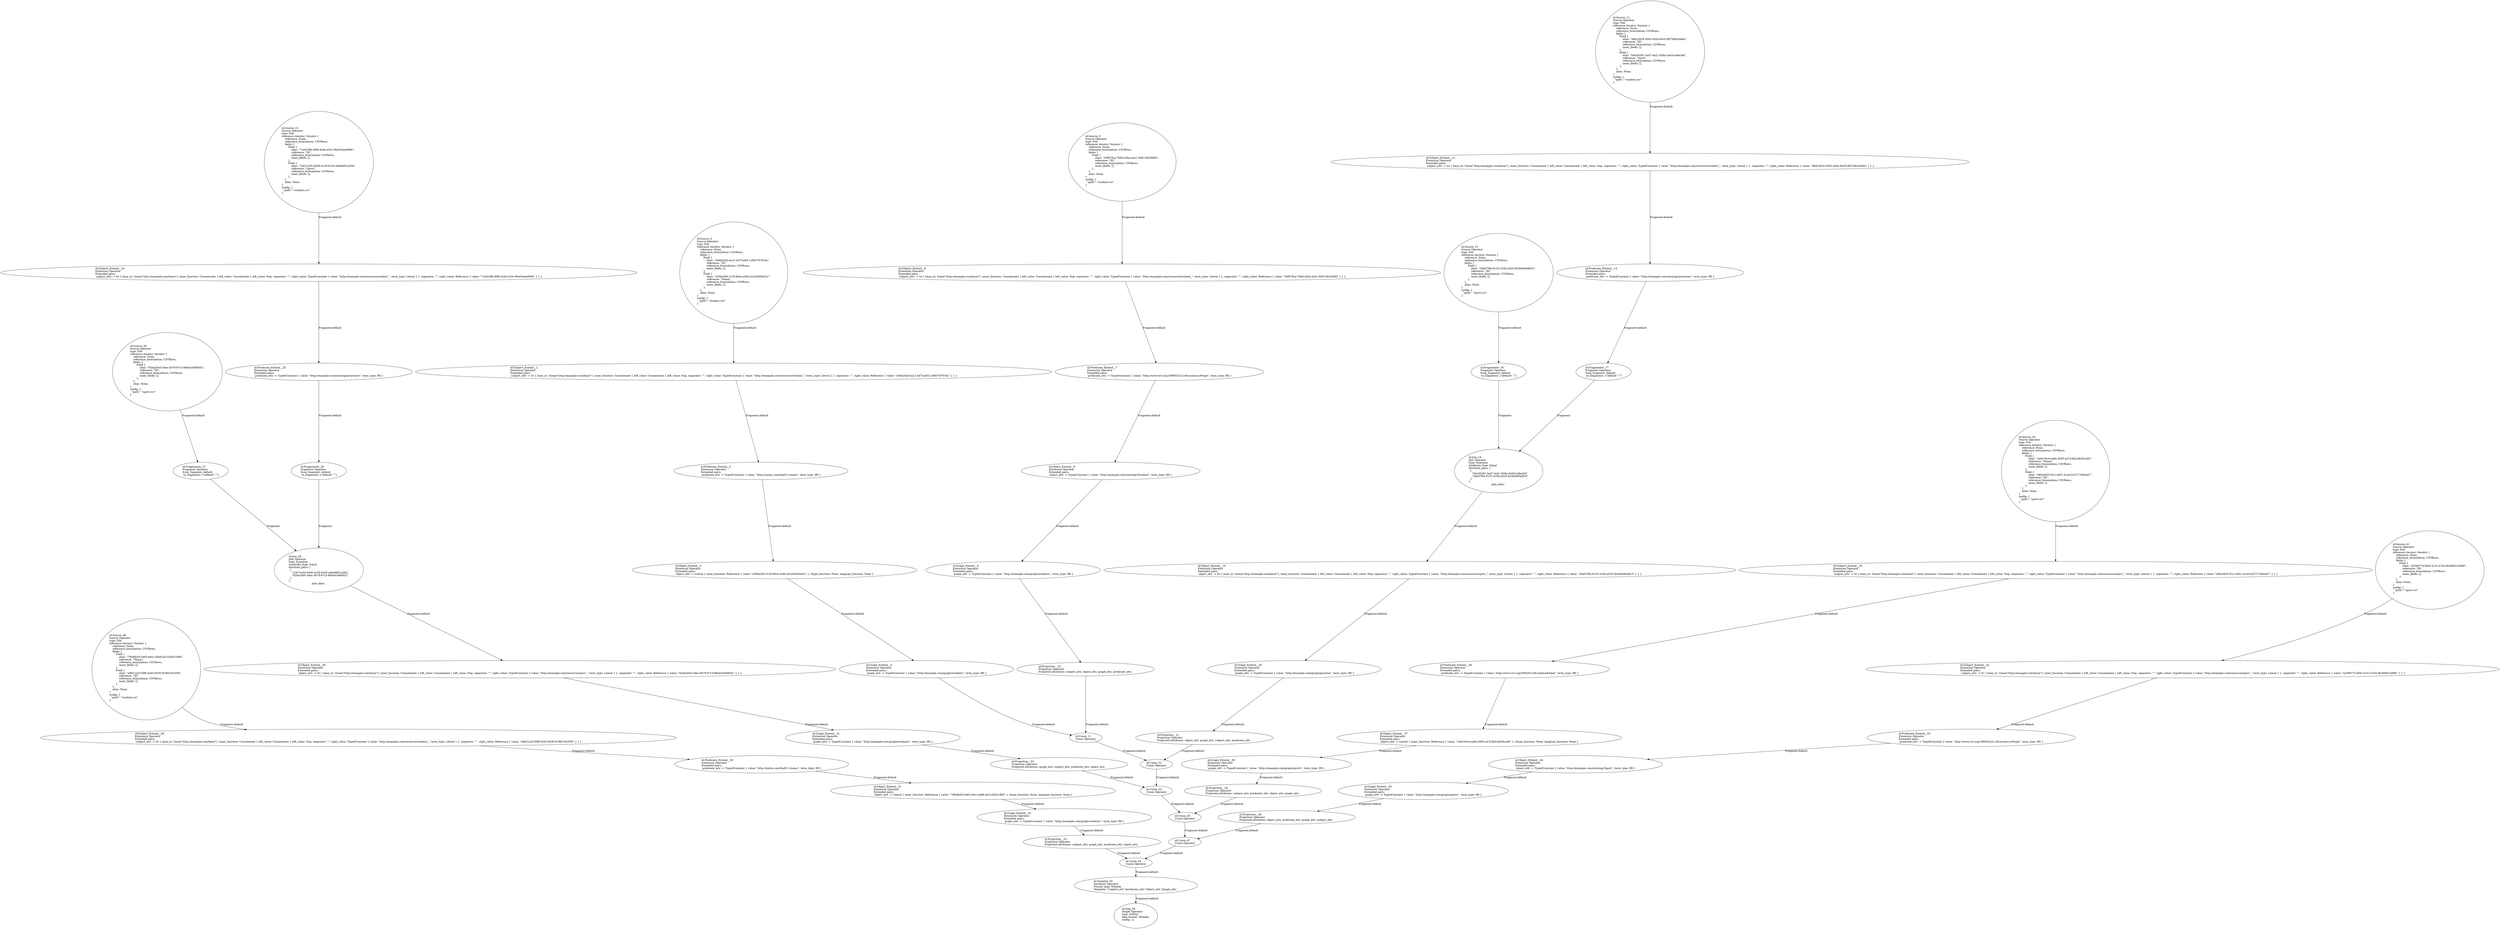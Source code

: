 digraph {
    0 [ label = "id:Source_0 \lSource Operator\ltype: File \lreference iterator: Iterator {\l    reference: None,\l    reference_formulation: CSVRows,\l    fields: [\l        Field {\l            alias: \"c9dd202d-ea12-447f-aef3-1c963787634c\",\l            reference: \"ID\",\l            reference_formulation: CSVRows,\l            inner_fields: [],\l        },\l        Field {\l            alias: \"c65be260-313f-46cb-a3d0-a242e090a52c\",\l            reference: \"Name\",\l            reference_formulation: CSVRows,\l            inner_fields: [],\l        },\l    ],\l    alias: None,\l} \lconfig: {\l  \"path\": \"student.csv\"\l}\l             " ]
    1 [ label = "id:Subject_Extend__1 \lExtension Operator\lExtended pairs: \l subject_attr -> Iri { base_iri: Some(\"http://example.com/base/\"), inner_function: Concatenate { left_value: Concatenate { left_value: Nop, separator: \"\", right_value: TypedConstant { value: \"http://example.com/resource/student_\", term_type: Literal } }, separator: \"\", right_value: Reference { value: \"c9dd202d-ea12-447f-aef3-1c963787634c\" } } }" ]
    2 [ label = "id:Predicate_Extend__2 \lExtension Operator\lExtended pairs: \l predicate_attr -> TypedConstant { value: \"http://xmlns.com/foaf/0.1/name\", term_type: IRI }" ]
    3 [ label = "id:Object_Extend__3 \lExtension Operator\lExtended pairs: \l object_attr -> Literal { inner_function: Reference { value: \"c65be260-313f-46cb-a3d0-a242e090a52c\" }, dtype_function: None, langtype_function: None }" ]
    4 [ label = "id:Graph_Extend__4 \lExtension Operator\lExtended pairs: \l graph_attr -> TypedConstant { value: \"http://example.com/graph/students\", term_type: IRI }" ]
    5 [ label = "id:Source_5 \lSource Operator\ltype: File \lreference iterator: Iterator {\l    reference: None,\l    reference_formulation: CSVRows,\l    fields: [\l        Field {\l            alias: \"50f678ca-7b6d-42ba-a2e1-9d6138c50fd9\",\l            reference: \"ID\",\l            reference_formulation: CSVRows,\l            inner_fields: [],\l        },\l    ],\l    alias: None,\l} \lconfig: {\l  \"path\": \"student.csv\"\l}\l             " ]
    6 [ label = "id:Subject_Extend__6 \lExtension Operator\lExtended pairs: \l subject_attr -> Iri { base_iri: Some(\"http://example.com/base/\"), inner_function: Concatenate { left_value: Concatenate { left_value: Nop, separator: \"\", right_value: TypedConstant { value: \"http://example.com/resource/student_\", term_type: Literal } }, separator: \"\", right_value: Reference { value: \"50f678ca-7b6d-42ba-a2e1-9d6138c50fd9\" } } }" ]
    7 [ label = "id:Predicate_Extend__7 \lExtension Operator\lExtended pairs: \l predicate_attr -> TypedConstant { value: \"http://www.w3.org/1999/02/22-rdf-syntax-ns#type\", term_type: IRI }" ]
    8 [ label = "id:Object_Extend__8 \lExtension Operator\lExtended pairs: \l object_attr -> TypedConstant { value: \"http://example.com/ontology/Student\", term_type: IRI }" ]
    9 [ label = "id:Graph_Extend__9 \lExtension Operator\lExtended pairs: \l graph_attr -> TypedConstant { value: \"http://example.com/graph/students\", term_type: IRI }" ]
    10 [ label = "id:Projection__10 \lProjection Operator\lProjected attributes: subject_attr, object_attr, graph_attr, predicate_attr, " ]
    11 [ label = "id:Union_11 \lUnion Operator\l" ]
    12 [ label = "id:Source_12 \lSource Operator\ltype: File \lreference iterator: Iterator {\l    reference: None,\l    reference_formulation: CSVRows,\l    fields: [\l        Field {\l            alias: \"d8dc3934-5003-445a-8c05-df57b8d2de8a\",\l            reference: \"ID\",\l            reference_formulation: CSVRows,\l            inner_fields: [],\l        },\l        Field {\l            alias: \"b0e36281-3a47-4a21-928a-5e03ccdbe3ef\",\l            reference: \"Sport\",\l            reference_formulation: CSVRows,\l            inner_fields: [],\l        },\l    ],\l    alias: None,\l} \lconfig: {\l  \"path\": \"student.csv\"\l}\l             " ]
    13 [ label = "id:Subject_Extend__13 \lExtension Operator\lExtended pairs: \l subject_attr -> Iri { base_iri: Some(\"http://example.com/base/\"), inner_function: Concatenate { left_value: Concatenate { left_value: Nop, separator: \"\", right_value: TypedConstant { value: \"http://example.com/resource/student_\", term_type: Literal } }, separator: \"\", right_value: Reference { value: \"d8dc3934-5003-445a-8c05-df57b8d2de8a\" } } }" ]
    14 [ label = "id:Predicate_Extend__14 \lExtension Operator\lExtended pairs: \l predicate_attr -> TypedConstant { value: \"http://example.com/ontology/practises\", term_type: IRI }" ]
    15 [ label = "id:Source_15 \lSource Operator\ltype: File \lreference iterator: Iterator {\l    reference: None,\l    reference_formulation: CSVRows,\l    fields: [\l        Field {\l            alias: \"28a07f0e-6152-416b-a520-4b3bb694d9c3\",\l            reference: \"ID\",\l            reference_formulation: CSVRows,\l            inner_fields: [],\l        },\l    ],\l    alias: None,\l} \lconfig: {\l  \"path\": \"sport.csv\"\l}\l             " ]
    16 [ label = "id:Fragmenter_16 \lFragment Operator\lfrom_fragment: default \l to_fragments: [\"default\",\"\"]" ]
    17 [ label = "id:Fragmenter_17 \lFragment Operator\lfrom_fragment: default \l to_fragments: [\"default\",\"\"]" ]
    18 [ label = "id:Join_18 \lJoin Operator\ltype: InnerJoin\lpredicate_type: Equal\lattribute_pairs: [\l  [\l    \"b0e36281-3a47-4a21-928a-5e03ccdbe3ef\",\l    \"28a07f0e-6152-416b-a520-4b3bb694d9c3\"\l  ]\l]\lptm_alias: " ]
    19 [ label = "id:Object_Extend__19 \lExtension Operator\lExtended pairs: \l object_attr -> Iri { base_iri: Some(\"http://example.com/base/\"), inner_function: Concatenate { left_value: Concatenate { left_value: Nop, separator: \"\", right_value: TypedConstant { value: \"http://example.com/resource/sport_\", term_type: Literal } }, separator: \"\", right_value: Reference { value: \"28a07f0e-6152-416b-a520-4b3bb694d9c3\" } } }" ]
    20 [ label = "id:Graph_Extend__20 \lExtension Operator\lExtended pairs: \l graph_attr -> TypedConstant { value: \"http://example.com/graph/practise\", term_type: IRI }" ]
    21 [ label = "id:Projection__21 \lProjection Operator\lProjected attributes: object_attr, graph_attr, subject_attr, predicate_attr, " ]
    22 [ label = "id:Union_22 \lUnion Operator\l" ]
    23 [ label = "id:Source_23 \lSource Operator\ltype: File \lreference iterator: Iterator {\l    reference: None,\l    reference_formulation: CSVRows,\l    fields: [\l        Field {\l            alias: \"7ce919fb-d0fb-4cbb-a33c-90a634ae069b\",\l            reference: \"ID\",\l            reference_formulation: CSVRows,\l            inner_fields: [],\l        },\l        Field {\l            alias: \"23b7cc00-5d56-4159-91b5-a9d466f1a20b\",\l            reference: \"Sport\",\l            reference_formulation: CSVRows,\l            inner_fields: [],\l        },\l    ],\l    alias: None,\l} \lconfig: {\l  \"path\": \"student.csv\"\l}\l             " ]
    24 [ label = "id:Subject_Extend__24 \lExtension Operator\lExtended pairs: \l subject_attr -> Iri { base_iri: Some(\"http://example.com/base/\"), inner_function: Concatenate { left_value: Concatenate { left_value: Nop, separator: \"\", right_value: TypedConstant { value: \"http://example.com/resource/student_\", term_type: Literal } }, separator: \"\", right_value: Reference { value: \"7ce919fb-d0fb-4cbb-a33c-90a634ae069b\" } } }" ]
    25 [ label = "id:Predicate_Extend__25 \lExtension Operator\lExtended pairs: \l predicate_attr -> TypedConstant { value: \"http://example.com/ontology/practises\", term_type: IRI }" ]
    26 [ label = "id:Source_26 \lSource Operator\ltype: File \lreference iterator: Iterator {\l    reference: None,\l    reference_formulation: CSVRows,\l    fields: [\l        Field {\l            alias: \"92da20e0-3dec-4079-87c3-86de43e80832\",\l            reference: \"ID\",\l            reference_formulation: CSVRows,\l            inner_fields: [],\l        },\l    ],\l    alias: None,\l} \lconfig: {\l  \"path\": \"sport.csv\"\l}\l             " ]
    27 [ label = "id:Fragmenter_27 \lFragment Operator\lfrom_fragment: default \l to_fragments: [\"default\",\"\"]" ]
    28 [ label = "id:Fragmenter_28 \lFragment Operator\lfrom_fragment: default \l to_fragments: [\"default\",\"\"]" ]
    29 [ label = "id:Join_29 \lJoin Operator\ltype: InnerJoin\lpredicate_type: Equal\lattribute_pairs: [\l  [\l    \"23b7cc00-5d56-4159-91b5-a9d466f1a20b\",\l    \"92da20e0-3dec-4079-87c3-86de43e80832\"\l  ]\l]\lptm_alias: " ]
    30 [ label = "id:Object_Extend__30 \lExtension Operator\lExtended pairs: \l object_attr -> Iri { base_iri: Some(\"http://example.com/base/\"), inner_function: Concatenate { left_value: Concatenate { left_value: Nop, separator: \"\", right_value: TypedConstant { value: \"http://example.com/resource/sport_\", term_type: Literal } }, separator: \"\", right_value: Reference { value: \"92da20e0-3dec-4079-87c3-86de43e80832\" } } }" ]
    31 [ label = "id:Graph_Extend__31 \lExtension Operator\lExtended pairs: \l graph_attr -> TypedConstant { value: \"http://example.com/graph/students\", term_type: IRI }" ]
    32 [ label = "id:Projection__32 \lProjection Operator\lProjected attributes: graph_attr, subject_attr, predicate_attr, object_attr, " ]
    33 [ label = "id:Union_33 \lUnion Operator\l" ]
    34 [ label = "id:Source_34 \lSource Operator\ltype: File \lreference iterator: Iterator {\l    reference: None,\l    reference_formulation: CSVRows,\l    fields: [\l        Field {\l            alias: \"2a9104c4-eabb-4595-a47d-fb2cdb50ca94\",\l            reference: \"Name\",\l            reference_formulation: CSVRows,\l            inner_fields: [],\l        },\l        Field {\l            alias: \"ef62d405-f31c-4451-b1e0-b32717d944a7\",\l            reference: \"ID\",\l            reference_formulation: CSVRows,\l            inner_fields: [],\l        },\l    ],\l    alias: None,\l} \lconfig: {\l  \"path\": \"sport.csv\"\l}\l             " ]
    35 [ label = "id:Subject_Extend__35 \lExtension Operator\lExtended pairs: \l subject_attr -> Iri { base_iri: Some(\"http://example.com/base/\"), inner_function: Concatenate { left_value: Concatenate { left_value: Nop, separator: \"\", right_value: TypedConstant { value: \"http://example.com/resource/sport_\", term_type: Literal } }, separator: \"\", right_value: Reference { value: \"ef62d405-f31c-4451-b1e0-b32717d944a7\" } } }" ]
    36 [ label = "id:Predicate_Extend__36 \lExtension Operator\lExtended pairs: \l predicate_attr -> TypedConstant { value: \"http://www.w3.org/2000/01/rdf-schema#label\", term_type: IRI }" ]
    37 [ label = "id:Object_Extend__37 \lExtension Operator\lExtended pairs: \l object_attr -> Literal { inner_function: Reference { value: \"2a9104c4-eabb-4595-a47d-fb2cdb50ca94\" }, dtype_function: None, langtype_function: None }" ]
    38 [ label = "id:Graph_Extend__38 \lExtension Operator\lExtended pairs: \l graph_attr -> TypedConstant { value: \"http://example.com/graph/sports\", term_type: IRI }" ]
    39 [ label = "id:Projection__39 \lProjection Operator\lProjected attributes: subject_attr, predicate_attr, object_attr, graph_attr, " ]
    40 [ label = "id:Union_40 \lUnion Operator\l" ]
    41 [ label = "id:Source_41 \lSource Operator\ltype: File \lreference iterator: Iterator {\l    reference: None,\l    reference_formulation: CSVRows,\l    fields: [\l        Field {\l            alias: \"a236677e-f043-4151-b7be-8b3fd931e980\",\l            reference: \"ID\",\l            reference_formulation: CSVRows,\l            inner_fields: [],\l        },\l    ],\l    alias: None,\l} \lconfig: {\l  \"path\": \"sport.csv\"\l}\l             " ]
    42 [ label = "id:Subject_Extend__42 \lExtension Operator\lExtended pairs: \l subject_attr -> Iri { base_iri: Some(\"http://example.com/base/\"), inner_function: Concatenate { left_value: Concatenate { left_value: Nop, separator: \"\", right_value: TypedConstant { value: \"http://example.com/resource/sport_\", term_type: Literal } }, separator: \"\", right_value: Reference { value: \"a236677e-f043-4151-b7be-8b3fd931e980\" } } }" ]
    43 [ label = "id:Predicate_Extend__43 \lExtension Operator\lExtended pairs: \l predicate_attr -> TypedConstant { value: \"http://www.w3.org/1999/02/22-rdf-syntax-ns#type\", term_type: IRI }" ]
    44 [ label = "id:Object_Extend__44 \lExtension Operator\lExtended pairs: \l object_attr -> TypedConstant { value: \"http://example.com/ontology/Sport\", term_type: IRI }" ]
    45 [ label = "id:Graph_Extend__45 \lExtension Operator\lExtended pairs: \l graph_attr -> TypedConstant { value: \"http://example.com/graph/sports\", term_type: IRI }" ]
    46 [ label = "id:Projection__46 \lProjection Operator\lProjected attributes: object_attr, predicate_attr, graph_attr, subject_attr, " ]
    47 [ label = "id:Union_47 \lUnion Operator\l" ]
    48 [ label = "id:Source_48 \lSource Operator\ltype: File \lreference iterator: Iterator {\l    reference: None,\l    reference_formulation: CSVRows,\l    fields: [\l        Field {\l            alias: \"76bdfa5d-5e65-46cc-a4b8-ee31d2921db9\",\l            reference: \"Name\",\l            reference_formulation: CSVRows,\l            inner_fields: [],\l        },\l        Field {\l            alias: \"a9b21a25-f0f8-43d3-9530-81f6f154c595\",\l            reference: \"ID\",\l            reference_formulation: CSVRows,\l            inner_fields: [],\l        },\l    ],\l    alias: None,\l} \lconfig: {\l  \"path\": \"student.csv\"\l}\l             " ]
    49 [ label = "id:Subject_Extend__49 \lExtension Operator\lExtended pairs: \l subject_attr -> Iri { base_iri: Some(\"http://example.com/base/\"), inner_function: Concatenate { left_value: Concatenate { left_value: Nop, separator: \"\", right_value: TypedConstant { value: \"http://example.com/resource/student_\", term_type: Literal } }, separator: \"\", right_value: Reference { value: \"a9b21a25-f0f8-43d3-9530-81f6f154c595\" } } }" ]
    50 [ label = "id:Predicate_Extend__50 \lExtension Operator\lExtended pairs: \l predicate_attr -> TypedConstant { value: \"http://xmlns.com/foaf/0.1/name\", term_type: IRI }" ]
    51 [ label = "id:Object_Extend__51 \lExtension Operator\lExtended pairs: \l object_attr -> Literal { inner_function: Reference { value: \"76bdfa5d-5e65-46cc-a4b8-ee31d2921db9\" }, dtype_function: None, langtype_function: None }" ]
    52 [ label = "id:Graph_Extend__52 \lExtension Operator\lExtended pairs: \l graph_attr -> TypedConstant { value: \"http://example.com/graph/students\", term_type: IRI }" ]
    53 [ label = "id:Projection__53 \lProjection Operator\lProjected attributes: subject_attr, graph_attr, predicate_attr, object_attr, " ]
    54 [ label = "id:Union_54 \lUnion Operator\l" ]
    55 [ label = "id:Serialize_55 \lSerializer Operator\lFormat type: NQuads\lTemplate: ?subject_attr ?predicate_attr ?object_attr ?graph_attr ." ]
    56 [ label = "id:Sink_56 \lTarget Operator\ltype: StdOut \ldata format: NQuads \lconfig: {}\l             " ]
    0 -> 1 [ label = "Fragment:default" ]
    1 -> 2 [ label = "Fragment:default" ]
    2 -> 3 [ label = "Fragment:default" ]
    3 -> 4 [ label = "Fragment:default" ]
    5 -> 6 [ label = "Fragment:default" ]
    6 -> 7 [ label = "Fragment:default" ]
    7 -> 8 [ label = "Fragment:default" ]
    8 -> 9 [ label = "Fragment:default" ]
    9 -> 10 [ label = "Fragment:default" ]
    4 -> 11 [ label = "Fragment:default" ]
    10 -> 11 [ label = "Fragment:default" ]
    12 -> 13 [ label = "Fragment:default" ]
    13 -> 14 [ label = "Fragment:default" ]
    15 -> 16 [ label = "Fragment:default" ]
    14 -> 17 [ label = "Fragment:default" ]
    17 -> 18 [ label = "Fragment:" ]
    16 -> 18 [ label = "Fragment:" ]
    18 -> 19 [ label = "Fragment:default" ]
    19 -> 20 [ label = "Fragment:default" ]
    20 -> 21 [ label = "Fragment:default" ]
    11 -> 22 [ label = "Fragment:default" ]
    21 -> 22 [ label = "Fragment:default" ]
    23 -> 24 [ label = "Fragment:default" ]
    24 -> 25 [ label = "Fragment:default" ]
    26 -> 27 [ label = "Fragment:default" ]
    25 -> 28 [ label = "Fragment:default" ]
    28 -> 29 [ label = "Fragment:" ]
    27 -> 29 [ label = "Fragment:" ]
    29 -> 30 [ label = "Fragment:default" ]
    30 -> 31 [ label = "Fragment:default" ]
    31 -> 32 [ label = "Fragment:default" ]
    22 -> 33 [ label = "Fragment:default" ]
    32 -> 33 [ label = "Fragment:default" ]
    34 -> 35 [ label = "Fragment:default" ]
    35 -> 36 [ label = "Fragment:default" ]
    36 -> 37 [ label = "Fragment:default" ]
    37 -> 38 [ label = "Fragment:default" ]
    38 -> 39 [ label = "Fragment:default" ]
    33 -> 40 [ label = "Fragment:default" ]
    39 -> 40 [ label = "Fragment:default" ]
    41 -> 42 [ label = "Fragment:default" ]
    42 -> 43 [ label = "Fragment:default" ]
    43 -> 44 [ label = "Fragment:default" ]
    44 -> 45 [ label = "Fragment:default" ]
    45 -> 46 [ label = "Fragment:default" ]
    40 -> 47 [ label = "Fragment:default" ]
    46 -> 47 [ label = "Fragment:default" ]
    48 -> 49 [ label = "Fragment:default" ]
    49 -> 50 [ label = "Fragment:default" ]
    50 -> 51 [ label = "Fragment:default" ]
    51 -> 52 [ label = "Fragment:default" ]
    52 -> 53 [ label = "Fragment:default" ]
    47 -> 54 [ label = "Fragment:default" ]
    53 -> 54 [ label = "Fragment:default" ]
    54 -> 55 [ label = "Fragment:default" ]
    55 -> 56 [ label = "Fragment:default" ]
}
